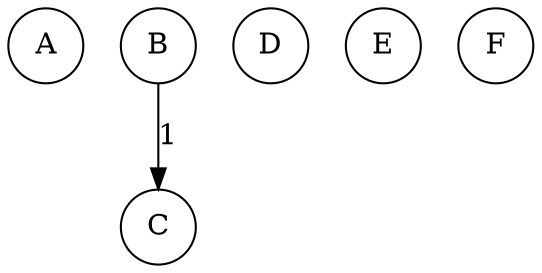 digraph bank {
	 0 [label= "A\n" , pos= "1,0!" , shape=circle, fixedsize=true, width=0.5 ]
	 1 [label= "B\n" , pos= "0,1!" , shape=circle, fixedsize=true, width=0.5 ]
	 2 [label= "C\n" , pos= "1,2!" , shape=circle, fixedsize=true, width=0.5 ]
	 3 [label= "D\n" , pos= "2,2!" , shape=circle, fixedsize=true, width=0.5 ]
	 4 [label= "E\n" , pos= "3,1!" , shape=circle, fixedsize=true, width=0.5 ]
	 5 [label= "F\n" , pos= "2,0!" , shape=circle, fixedsize=true, width=0.5 ]
	 "1" -> "2" [label= "1" ]
}
